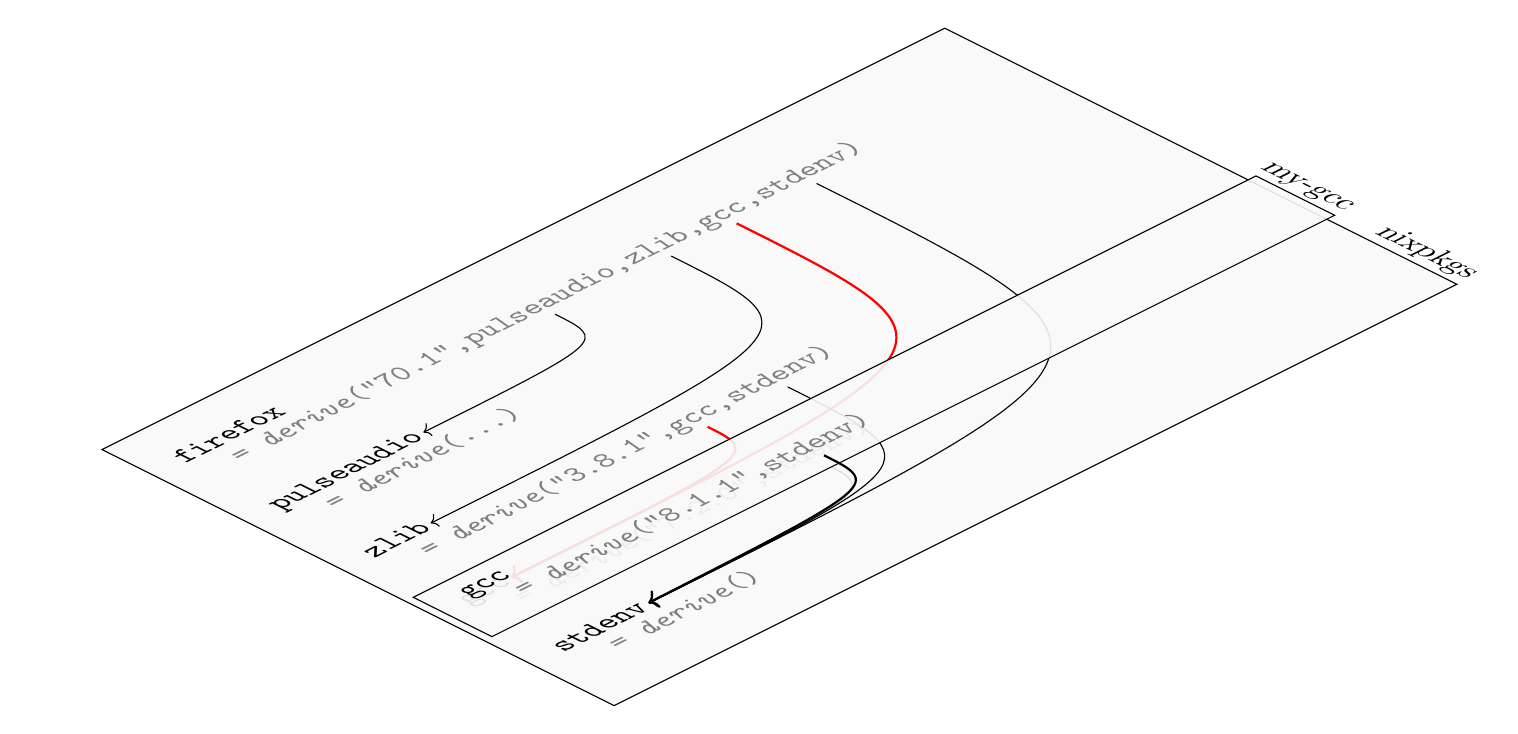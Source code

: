 ﻿
\usetikzlibrary{matrix}
\usetikzlibrary{positioning}
\usetikzlibrary{calc,decorations.pathreplacing,shapes.misc}
\usetikzlibrary{fit}

\newcommand{\longnode}[3][]{
	\node[code] (#2-start) {#2};
	\node[anchor=north west,inner sep=0,outer sep=0,yshift=-1ex] (#2-chain) at (#2-start.text) {\phantom{x}};
	\begin{scope}[code,start chain=#2 going base right, node distance=0, every node/.append style={on chain=#2,font=\ttfamily\slshape,gray}]
		\chainin(#2-chain);
		\node {\ =\ \ };
		\node () {\textit{derive}(};
		\foreach \n [count=\c] in {#3} {
			\ifnum\c>1
				\node () {,};
			\fi
			\node (#2-\n) {\n};
		};
		\node (#2-end) {)};
	\end{scope}
    %\node[draw,inner sep=0,outer sep=0,fit=(#2-start)(#2-end)] (#2) {};
}

\tikzstyle{show control points}=[
	decoration={show path construction, curveto code={
		\draw [-, blue, dashed]
			(\tikzinputsegmentfirst) -- (\tikzinputsegmentsupporta)%
			node [at end, circle, , draw, solid, red, inner sep=.1pt,outer sep=0,anchor=center]{};
		\draw [-, blue, dashed]
			(\tikzinputsegmentsupportb) -- (\tikzinputsegmentlast)
			node [at start, circle, draw, solid, red, inner sep=.1pt,outer sep=0,anchor=center]{};
		}
	},
	postaction=decorate
]

\tikzstyle{ref}=[
	to path={ .. controls (\tikztostart |- \tikztotarget) .. (\tikztotarget) \tikztonodes},
	->,
	shorten <= -2,
	shorten >=2,
	%show control points,
]


\begin{tikzpicture}[
   every node/.style={
		anchor=north west,
        inner xsep=0,
		outer xsep=0,
		%draw,
		text depth=-5pt,
		text height=+5pt,
		%draw,
	},
]
%\draw[gray!50] (-1,-5) grid (10, 1);

\begin{scope}[
	yshift=0,
	%every node/.append style={yslant=0.5,xslant=-1},
	every node/.append style={transform shape},
	yslant=0.5,xslant=-1,
	%transform canvas={yslant=.5,xslant=-1},
	start chain=1 going {at=(\tikzchainprevious.north west),shift={(0,-1.2cm)}},
	%node distance=10pt,
	code/.style={
		font={\ttfamily},
		on chain=1,
		minimum height=1.5em, %TODO: use max font height
		anchor=north west,
	},
   %ref/.append style={gray},
]
	%\pgftransformyslant{.5}

	\draw[fill=gray!5,opacity=1] (0,0) +(-10pt,10pt) rectangle ($(10,-5.8) +(10pt, -10pt)$)
			node[anchor=south east, rotate=-90]  {nixpkgs};

    \longnode[]{firefox}{"70.1",pulseaudio,zlib,gcc,stdenv}
	\longnode[]{pulseaudio}{..{}.}
	\longnode[]{zlib}{"3.8.1",gcc,stdenv}
	\longnode[]{gcc}{"7.2.0",stdenv}
	\longnode[]{stdenv}{}

	%\draw (firefox-start.north west) +(-10pt,10pt) rectangle ($(stdenv-end.south east -| firefox-end.north east) +(10pt, -10pt)$)
	%		node[anchor=south east, rotate=-90]  {nixpkgs};
	\draw[ref,gray!30] (gcc-stdenv) to (stdenv-start.east);
	\draw[ref] (firefox-stdenv) to (stdenv-start);
	\draw[ref,thick,red] (firefox-gcc) to (gcc-start);
	\draw[ref] (firefox-zlib) to (zlib-start);
	\draw[ref] (firefox-pulseaudio) to (pulseaudio-start);
	\draw[ref] (zlib-stdenv) to (stdenv-start);
	\draw[ref,thick,red] (zlib-gcc) to (gcc-start);

\end{scope}


\tikzstyle{ref}=[
	to path={ .. controls ($(\tikztostart |- \tikztotarget) +(up:1pt)$) .. (\tikztotarget) \tikztonodes},
	%to path={ .. controls (\tikztostart |- \tikztotarget) .. (\tikztotarget) \tikztonodes},
	->,
	shorten <= -2,
	shorten >=2,
	%show control points,
]

\begin{scope}[
	yshift=.1cm,
	%every node/.append style={yslant=0.5,xslant=-1},
	every node/.append style={transform shape},
	every edge/.append style={transform shape},
	yslant=0.5,xslant=-1,
	%transform canvas={yslant=.5,xslant=-1},
	start chain=1 going {at=(\tikzchainprevious.south west),shift={(0,-10pt)}},
	node distance=10pt,
	code/.style={
		font={\ttfamily},
		on chain=1,
		minimum height=1.5em, %TODO: use max font height
		anchor=north west,
	},
   ref/.append style={thick},
]
	%\pgftransformyslant{.5}
	\begin{scope}[yshift=-3.6cm]
		\fill[fill=gray!5,opacity=.9] (0,0) +(-10pt,0pt) rectangle ($(10,-1) +(10pt, -0pt)$);

	    \longnode[]{gcc}{"8.1.1",stdenv}
		%\longnode[]{pulseaudio}{..{}.}
		%\longnode[]{zlib}{"3.8.1",gcc,stdenv}
		%\longnode[]{gcc}{"7.2.0",stdenv}
		%\longnode[]{stdenv}{}

		\draw[ref] (gcc-stdenv) to (stdenv-start);
		
		\draw[] (0,0) +(-10pt,0pt) rectangle ($(10,-1) +(10pt, -0pt)$)
			node[anchor=south east, rotate=-90]  {my-gcc};

	\end{scope}

\end{scope}

\end{tikzpicture}